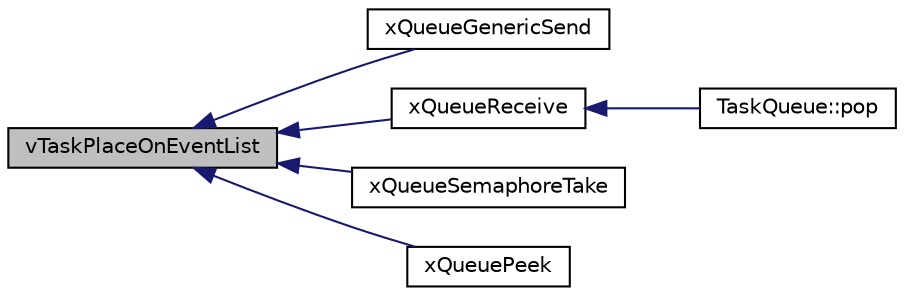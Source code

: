 digraph "vTaskPlaceOnEventList"
{
  edge [fontname="Helvetica",fontsize="10",labelfontname="Helvetica",labelfontsize="10"];
  node [fontname="Helvetica",fontsize="10",shape=record];
  rankdir="LR";
  Node1 [label="vTaskPlaceOnEventList",height=0.2,width=0.4,color="black", fillcolor="grey75", style="filled" fontcolor="black"];
  Node1 -> Node2 [dir="back",color="midnightblue",fontsize="10",style="solid",fontname="Helvetica"];
  Node2 [label="xQueueGenericSend",height=0.2,width=0.4,color="black", fillcolor="white", style="filled",URL="$queue_8c.html#acb67c81366c00896b21cd826e07d885d"];
  Node1 -> Node3 [dir="back",color="midnightblue",fontsize="10",style="solid",fontname="Helvetica"];
  Node3 [label="xQueueReceive",height=0.2,width=0.4,color="black", fillcolor="white", style="filled",URL="$queue_8c.html#ad0a166f3b1219a5e37e31f8090d4800d"];
  Node3 -> Node4 [dir="back",color="midnightblue",fontsize="10",style="solid",fontname="Helvetica"];
  Node4 [label="TaskQueue::pop",height=0.2,width=0.4,color="black", fillcolor="white", style="filled",URL="$class_task_queue.html#a6d6ada5addc757285ca9663a960b0344",tooltip="Read from the queue. "];
  Node1 -> Node5 [dir="back",color="midnightblue",fontsize="10",style="solid",fontname="Helvetica"];
  Node5 [label="xQueueSemaphoreTake",height=0.2,width=0.4,color="black", fillcolor="white", style="filled",URL="$queue_8c.html#ade45e48664e5ec17ea091f00cd34394f"];
  Node1 -> Node6 [dir="back",color="midnightblue",fontsize="10",style="solid",fontname="Helvetica"];
  Node6 [label="xQueuePeek",height=0.2,width=0.4,color="black", fillcolor="white", style="filled",URL="$queue_8c.html#a8f68e37e931bbf95440c8845f512e090"];
}
